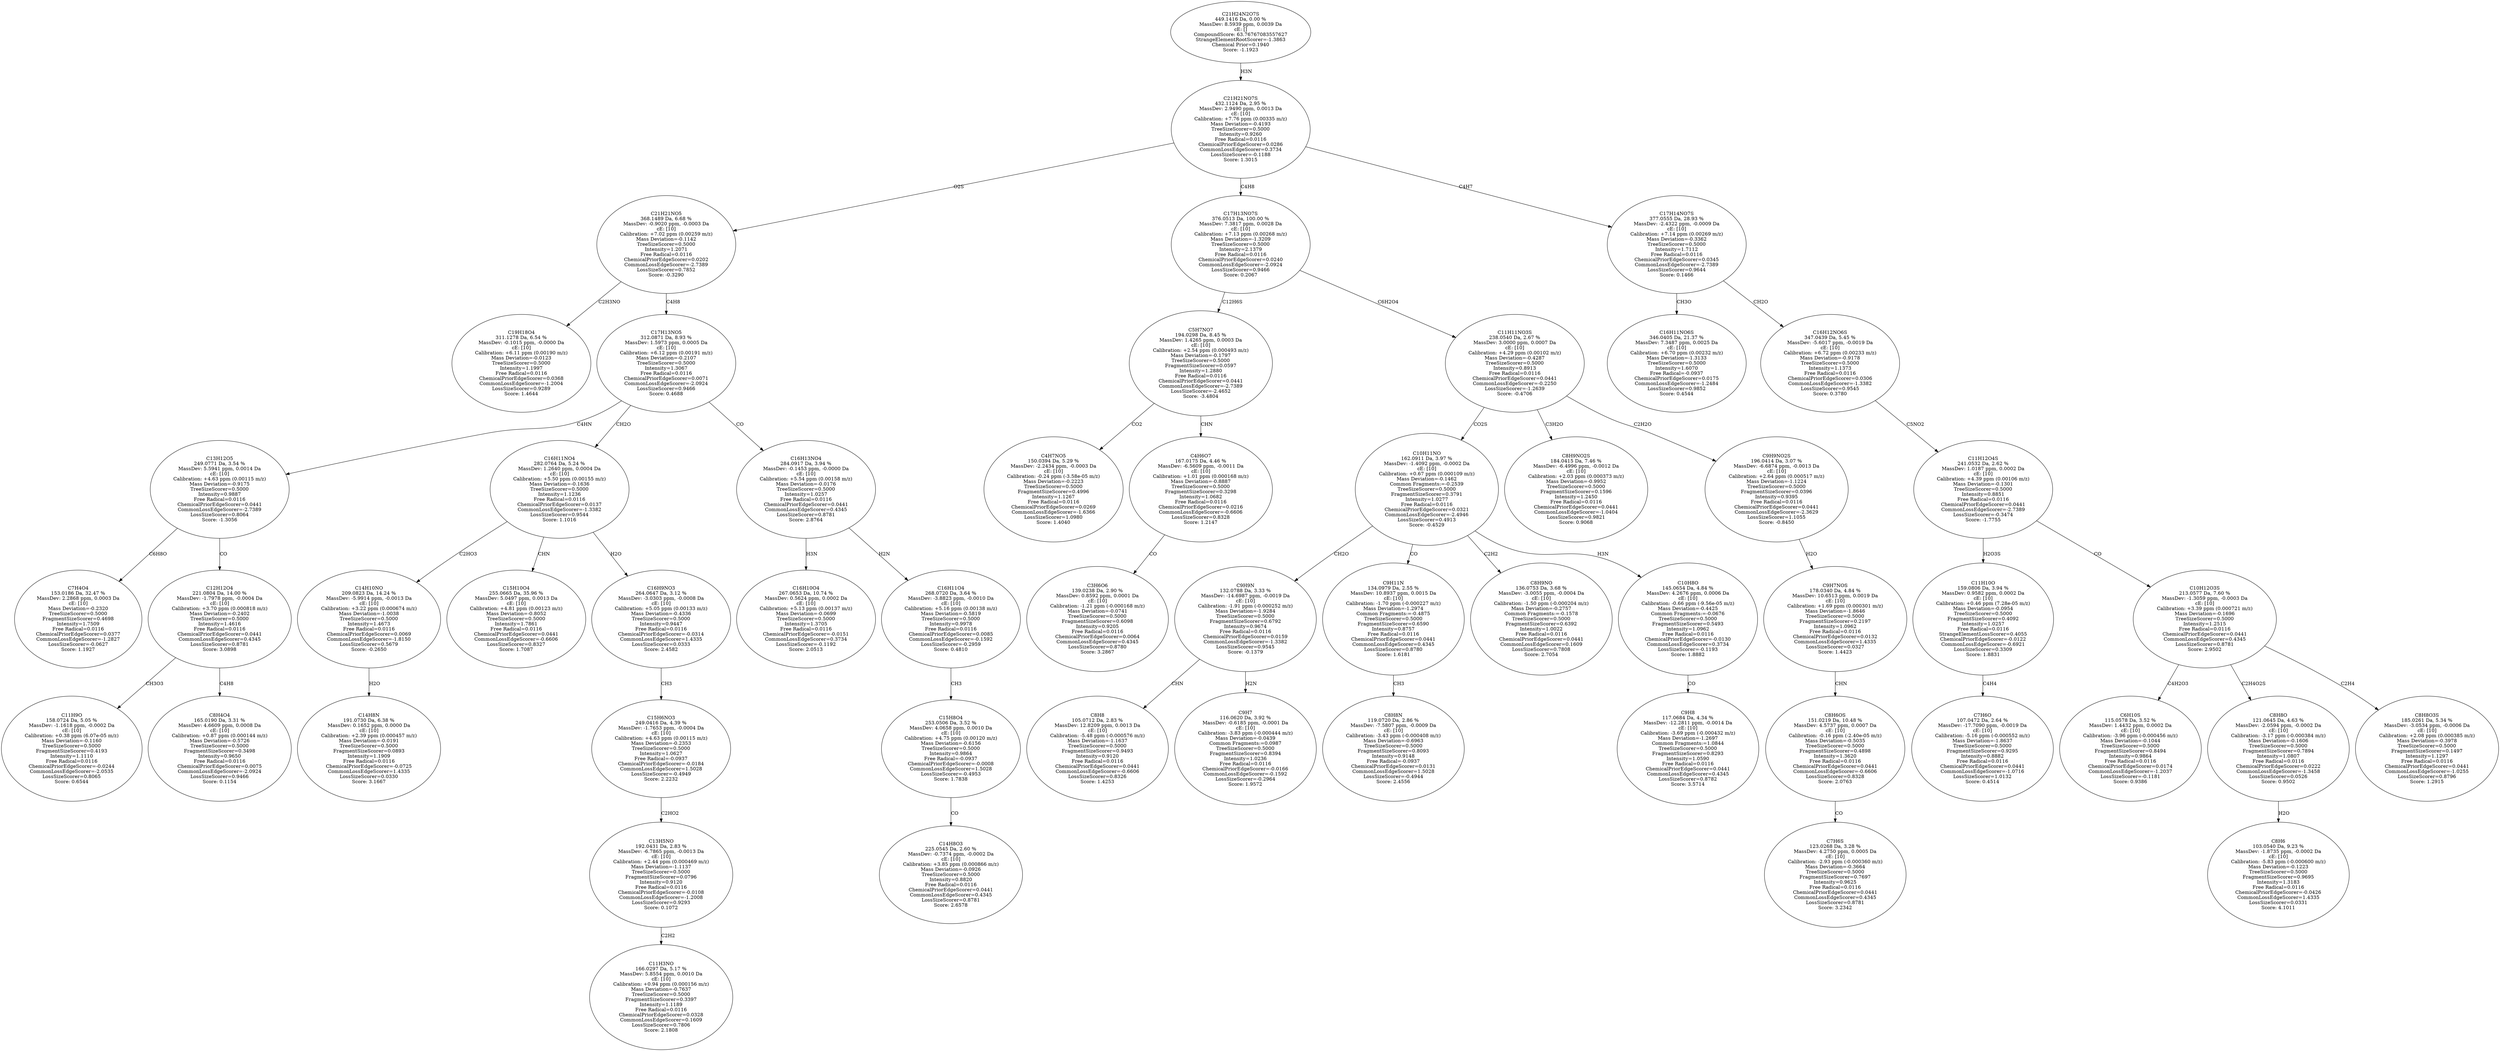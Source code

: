 strict digraph {
v1 [label="C19H18O4\n311.1278 Da, 6.54 %\nMassDev: -0.1015 ppm, -0.0000 Da\ncE: [10]\nCalibration: +6.11 ppm (0.00190 m/z)\nMass Deviation=-0.0123\nTreeSizeScorer=0.5000\nIntensity=1.1997\nFree Radical=0.0116\nChemicalPriorEdgeScorer=0.0368\nCommonLossEdgeScorer=-1.2004\nLossSizeScorer=0.9289\nScore: 1.4644"];
v2 [label="C7H4O4\n153.0186 Da, 32.47 %\nMassDev: 2.2868 ppm, 0.0003 Da\ncE: [10]\nMass Deviation=-0.2320\nTreeSizeScorer=0.5000\nFragmentSizeScorer=0.4698\nIntensity=1.7509\nFree Radical=0.0116\nChemicalPriorEdgeScorer=0.0377\nCommonLossEdgeScorer=-1.2827\nLossSizeScorer=-0.0627\nScore: 1.1927"];
v3 [label="C11H9O\n158.0724 Da, 5.05 %\nMassDev: -1.1618 ppm, -0.0002 Da\ncE: [10]\nCalibration: +0.38 ppm (6.07e-05 m/z)\nMass Deviation=-0.1160\nTreeSizeScorer=0.5000\nFragmentSizeScorer=0.4193\nIntensity=1.1110\nFree Radical=0.0116\nChemicalPriorEdgeScorer=-0.0244\nCommonLossEdgeScorer=-2.0535\nLossSizeScorer=0.8065\nScore: 0.6544"];
v4 [label="C8H4O4\n165.0190 Da, 3.31 %\nMassDev: 4.6609 ppm, 0.0008 Da\ncE: [10]\nCalibration: +0.87 ppm (0.000144 m/z)\nMass Deviation=-0.5726\nTreeSizeScorer=0.5000\nFragmentSizeScorer=0.3498\nIntensity=0.9650\nFree Radical=0.0116\nChemicalPriorEdgeScorer=0.0075\nCommonLossEdgeScorer=-2.0924\nLossSizeScorer=0.9466\nScore: 0.1154"];
v5 [label="C12H12O4\n221.0804 Da, 14.00 %\nMassDev: -1.7978 ppm, -0.0004 Da\ncE: [10]\nCalibration: +3.70 ppm (0.000818 m/z)\nMass Deviation=-0.2402\nTreeSizeScorer=0.5000\nIntensity=1.4616\nFree Radical=0.0116\nChemicalPriorEdgeScorer=0.0441\nCommonLossEdgeScorer=0.4345\nLossSizeScorer=0.8781\nScore: 3.0898"];
v6 [label="C13H12O5\n249.0771 Da, 3.54 %\nMassDev: 5.5941 ppm, 0.0014 Da\ncE: [10]\nCalibration: +4.63 ppm (0.00115 m/z)\nMass Deviation=-0.9175\nTreeSizeScorer=0.5000\nIntensity=0.9887\nFree Radical=0.0116\nChemicalPriorEdgeScorer=0.0441\nCommonLossEdgeScorer=-2.7389\nLossSizeScorer=0.8064\nScore: -1.3056"];
v7 [label="C14H8N\n191.0730 Da, 6.38 %\nMassDev: 0.1652 ppm, 0.0000 Da\ncE: [10]\nCalibration: +2.39 ppm (0.000457 m/z)\nMass Deviation=-0.0191\nTreeSizeScorer=0.5000\nFragmentSizeScorer=0.0893\nIntensity=1.1909\nFree Radical=0.0116\nChemicalPriorEdgeScorer=-0.0725\nCommonLossEdgeScorer=1.4335\nLossSizeScorer=0.0330\nScore: 3.1667"];
v8 [label="C14H10NO\n209.0823 Da, 14.24 %\nMassDev: -5.9914 ppm, -0.0013 Da\ncE: [10]\nCalibration: +3.22 ppm (0.000674 m/z)\nMass Deviation=-1.0038\nTreeSizeScorer=0.5000\nIntensity=1.4673\nFree Radical=0.0116\nChemicalPriorEdgeScorer=0.0069\nCommonLossEdgeScorer=-1.8150\nLossSizeScorer=0.5679\nScore: -0.2650"];
v9 [label="C15H10O4\n255.0665 Da, 35.96 %\nMassDev: 5.0497 ppm, 0.0013 Da\ncE: [10]\nCalibration: +4.81 ppm (0.00123 m/z)\nMass Deviation=-0.8052\nTreeSizeScorer=0.5000\nIntensity=1.7861\nFree Radical=0.0116\nChemicalPriorEdgeScorer=0.0441\nCommonLossEdgeScorer=-0.6606\nLossSizeScorer=0.8327\nScore: 1.7087"];
v10 [label="C11H3NO\n166.0297 Da, 5.17 %\nMassDev: 5.8554 ppm, 0.0010 Da\ncE: [10]\nCalibration: +0.94 ppm (0.000156 m/z)\nMass Deviation=-0.7637\nTreeSizeScorer=0.5000\nFragmentSizeScorer=0.3397\nIntensity=1.1189\nFree Radical=0.0116\nChemicalPriorEdgeScorer=0.0328\nCommonLossEdgeScorer=0.1609\nLossSizeScorer=0.7806\nScore: 2.1808"];
v11 [label="C13H5NO\n192.0431 Da, 2.83 %\nMassDev: -6.7865 ppm, -0.0013 Da\ncE: [10]\nCalibration: +2.44 ppm (0.000469 m/z)\nMass Deviation=-1.1137\nTreeSizeScorer=0.5000\nFragmentSizeScorer=0.0796\nIntensity=0.9120\nFree Radical=0.0116\nChemicalPriorEdgeScorer=-0.0108\nCommonLossEdgeScorer=-1.2008\nLossSizeScorer=0.9293\nScore: 0.1072"];
v12 [label="C15H6NO3\n249.0416 Da, 4.39 %\nMassDev: -1.7653 ppm, -0.0004 Da\ncE: [10]\nCalibration: +4.63 ppm (0.00115 m/z)\nMass Deviation=-0.2353\nTreeSizeScorer=0.5000\nIntensity=1.0627\nFree Radical=-0.0937\nChemicalPriorEdgeScorer=-0.0184\nCommonLossEdgeScorer=1.5028\nLossSizeScorer=-0.4949\nScore: 2.2232"];
v13 [label="C16H9NO3\n264.0647 Da, 3.12 %\nMassDev: -3.0303 ppm, -0.0008 Da\ncE: [10]\nCalibration: +5.05 ppm (0.00133 m/z)\nMass Deviation=-0.4336\nTreeSizeScorer=0.5000\nIntensity=0.9447\nFree Radical=0.0116\nChemicalPriorEdgeScorer=-0.0314\nCommonLossEdgeScorer=1.4335\nLossSizeScorer=0.0333\nScore: 2.4582"];
v14 [label="C16H11NO4\n282.0764 Da, 5.24 %\nMassDev: 1.2640 ppm, 0.0004 Da\ncE: [10]\nCalibration: +5.50 ppm (0.00155 m/z)\nMass Deviation=-0.1636\nTreeSizeScorer=0.5000\nIntensity=1.1236\nFree Radical=0.0116\nChemicalPriorEdgeScorer=0.0137\nCommonLossEdgeScorer=-1.3382\nLossSizeScorer=0.9544\nScore: 1.1016"];
v15 [label="C16H10O4\n267.0653 Da, 10.74 %\nMassDev: 0.5624 ppm, 0.0002 Da\ncE: [10]\nCalibration: +5.13 ppm (0.00137 m/z)\nMass Deviation=-0.0699\nTreeSizeScorer=0.5000\nIntensity=1.3705\nFree Radical=0.0116\nChemicalPriorEdgeScorer=-0.0151\nCommonLossEdgeScorer=0.3734\nLossSizeScorer=-0.1192\nScore: 2.0513"];
v16 [label="C14H8O3\n225.0545 Da, 2.60 %\nMassDev: -0.7374 ppm, -0.0002 Da\ncE: [10]\nCalibration: +3.85 ppm (0.000866 m/z)\nMass Deviation=-0.0926\nTreeSizeScorer=0.5000\nIntensity=0.8820\nFree Radical=0.0116\nChemicalPriorEdgeScorer=0.0441\nCommonLossEdgeScorer=0.4345\nLossSizeScorer=0.8781\nScore: 2.6578"];
v17 [label="C15H8O4\n253.0506 Da, 3.52 %\nMassDev: 4.0658 ppm, 0.0010 Da\ncE: [10]\nCalibration: +4.75 ppm (0.00120 m/z)\nMass Deviation=-0.6156\nTreeSizeScorer=0.5000\nIntensity=0.9864\nFree Radical=-0.0937\nChemicalPriorEdgeScorer=-0.0008\nCommonLossEdgeScorer=1.5028\nLossSizeScorer=-0.4953\nScore: 1.7838"];
v18 [label="C16H11O4\n268.0720 Da, 3.64 %\nMassDev: -3.8823 ppm, -0.0010 Da\ncE: [10]\nCalibration: +5.16 ppm (0.00138 m/z)\nMass Deviation=-0.5819\nTreeSizeScorer=0.5000\nIntensity=0.9978\nFree Radical=0.0116\nChemicalPriorEdgeScorer=0.0085\nCommonLossEdgeScorer=-0.1592\nLossSizeScorer=-0.2959\nScore: 0.4810"];
v19 [label="C16H13NO4\n284.0917 Da, 3.94 %\nMassDev: -0.1453 ppm, -0.0000 Da\ncE: [10]\nCalibration: +5.54 ppm (0.00158 m/z)\nMass Deviation=-0.0176\nTreeSizeScorer=0.5000\nIntensity=1.0257\nFree Radical=0.0116\nChemicalPriorEdgeScorer=0.0441\nCommonLossEdgeScorer=0.4345\nLossSizeScorer=0.8781\nScore: 2.8764"];
v20 [label="C17H13NO5\n312.0871 Da, 8.93 %\nMassDev: 1.5973 ppm, 0.0005 Da\ncE: [10]\nCalibration: +6.12 ppm (0.00191 m/z)\nMass Deviation=-0.2107\nTreeSizeScorer=0.5000\nIntensity=1.3067\nFree Radical=0.0116\nChemicalPriorEdgeScorer=0.0071\nCommonLossEdgeScorer=-2.0924\nLossSizeScorer=0.9466\nScore: 0.4688"];
v21 [label="C21H21NO5\n368.1489 Da, 6.68 %\nMassDev: -0.9020 ppm, -0.0003 Da\ncE: [10]\nCalibration: +7.02 ppm (0.00259 m/z)\nMass Deviation=-0.1142\nTreeSizeScorer=0.5000\nIntensity=1.2071\nFree Radical=0.0116\nChemicalPriorEdgeScorer=0.0202\nCommonLossEdgeScorer=-2.7389\nLossSizeScorer=0.7852\nScore: -0.3290"];
v22 [label="C4H7NO5\n150.0394 Da, 5.29 %\nMassDev: -2.2434 ppm, -0.0003 Da\ncE: [10]\nCalibration: -0.24 ppm (-3.58e-05 m/z)\nMass Deviation=-0.2223\nTreeSizeScorer=0.5000\nFragmentSizeScorer=0.4996\nIntensity=1.1267\nFree Radical=0.0116\nChemicalPriorEdgeScorer=0.0269\nCommonLossEdgeScorer=-1.6366\nLossSizeScorer=1.0980\nScore: 1.4040"];
v23 [label="C3H6O6\n139.0238 Da, 2.90 %\nMassDev: 0.8592 ppm, 0.0001 Da\ncE: [10]\nCalibration: -1.21 ppm (-0.000168 m/z)\nMass Deviation=-0.0741\nTreeSizeScorer=0.5000\nFragmentSizeScorer=0.6098\nIntensity=0.9205\nFree Radical=0.0116\nChemicalPriorEdgeScorer=0.0064\nCommonLossEdgeScorer=0.4345\nLossSizeScorer=0.8780\nScore: 3.2867"];
v24 [label="C4H6O7\n167.0175 Da, 4.46 %\nMassDev: -6.5609 ppm, -0.0011 Da\ncE: [10]\nCalibration: +1.01 ppm (0.000168 m/z)\nMass Deviation=-0.8887\nTreeSizeScorer=0.5000\nFragmentSizeScorer=0.3298\nIntensity=1.0682\nFree Radical=0.0116\nChemicalPriorEdgeScorer=0.0216\nCommonLossEdgeScorer=-0.6606\nLossSizeScorer=0.8328\nScore: 1.2147"];
v25 [label="C5H7NO7\n194.0298 Da, 8.45 %\nMassDev: 1.4265 ppm, 0.0003 Da\ncE: [10]\nCalibration: +2.54 ppm (0.000493 m/z)\nMass Deviation=-0.1797\nTreeSizeScorer=0.5000\nFragmentSizeScorer=0.0597\nIntensity=1.2880\nFree Radical=0.0116\nChemicalPriorEdgeScorer=0.0441\nCommonLossEdgeScorer=-2.7389\nLossSizeScorer=-2.4652\nScore: -3.4804"];
v26 [label="C8H8\n105.0712 Da, 2.83 %\nMassDev: 12.8209 ppm, 0.0013 Da\ncE: [10]\nCalibration: -5.48 ppm (-0.000576 m/z)\nMass Deviation=-1.1637\nTreeSizeScorer=0.5000\nFragmentSizeScorer=0.9493\nIntensity=0.9120\nFree Radical=0.0116\nChemicalPriorEdgeScorer=0.0441\nCommonLossEdgeScorer=-0.6606\nLossSizeScorer=0.8326\nScore: 1.4253"];
v27 [label="C9H7\n116.0620 Da, 3.92 %\nMassDev: -0.6185 ppm, -0.0001 Da\ncE: [10]\nCalibration: -3.83 ppm (-0.000444 m/z)\nMass Deviation=-0.0439\nCommon Fragments:=0.0987\nTreeSizeScorer=0.5000\nFragmentSizeScorer=0.8394\nIntensity=1.0236\nFree Radical=0.0116\nChemicalPriorEdgeScorer=-0.0166\nCommonLossEdgeScorer=-0.1592\nLossSizeScorer=-0.2964\nScore: 1.9572"];
v28 [label="C9H9N\n132.0788 Da, 3.33 %\nMassDev: -14.6987 ppm, -0.0019 Da\ncE: [10]\nCalibration: -1.91 ppm (-0.000252 m/z)\nMass Deviation=-1.9284\nTreeSizeScorer=0.5000\nFragmentSizeScorer=0.6792\nIntensity=0.9674\nFree Radical=0.0116\nChemicalPriorEdgeScorer=0.0159\nCommonLossEdgeScorer=-1.3382\nLossSizeScorer=0.9545\nScore: -0.1379"];
v29 [label="C8H8N\n119.0720 Da, 2.86 %\nMassDev: -7.5807 ppm, -0.0009 Da\ncE: [10]\nCalibration: -3.43 ppm (-0.000408 m/z)\nMass Deviation=-0.6963\nTreeSizeScorer=0.5000\nFragmentSizeScorer=0.8093\nIntensity=0.9148\nFree Radical=-0.0937\nChemicalPriorEdgeScorer=0.0131\nCommonLossEdgeScorer=1.5028\nLossSizeScorer=-0.4944\nScore: 2.4556"];
v30 [label="C9H11N\n134.0979 Da, 2.55 %\nMassDev: 10.8937 ppm, 0.0015 Da\ncE: [10]\nCalibration: -1.70 ppm (-0.000227 m/z)\nMass Deviation=-1.2974\nCommon Fragments:=-0.4875\nTreeSizeScorer=0.5000\nFragmentSizeScorer=0.6590\nIntensity=0.8757\nFree Radical=0.0116\nChemicalPriorEdgeScorer=0.0441\nCommonLossEdgeScorer=0.4345\nLossSizeScorer=0.8780\nScore: 1.6181"];
v31 [label="C8H9NO\n136.0753 Da, 3.68 %\nMassDev: -3.0055 ppm, -0.0004 Da\ncE: [10]\nCalibration: -1.50 ppm (-0.000204 m/z)\nMass Deviation=-0.2757\nCommon Fragments:=-0.1578\nTreeSizeScorer=0.5000\nFragmentSizeScorer=0.6392\nIntensity=1.0022\nFree Radical=0.0116\nChemicalPriorEdgeScorer=0.0441\nCommonLossEdgeScorer=0.1609\nLossSizeScorer=0.7808\nScore: 2.7054"];
v32 [label="C9H8\n117.0684 Da, 4.34 %\nMassDev: -12.2811 ppm, -0.0014 Da\ncE: [10]\nCalibration: -3.69 ppm (-0.000432 m/z)\nMass Deviation=-1.2697\nCommon Fragments:=1.0844\nTreeSizeScorer=0.5000\nFragmentSizeScorer=0.8293\nIntensity=1.0590\nFree Radical=0.0116\nChemicalPriorEdgeScorer=0.0441\nCommonLossEdgeScorer=0.4345\nLossSizeScorer=0.8782\nScore: 3.5714"];
v33 [label="C10H8O\n145.0654 Da, 4.84 %\nMassDev: 4.2676 ppm, 0.0006 Da\ncE: [10]\nCalibration: -0.66 ppm (-9.56e-05 m/z)\nMass Deviation=-0.4425\nCommon Fragments:=-0.0676\nTreeSizeScorer=0.5000\nFragmentSizeScorer=0.5493\nIntensity=1.0962\nFree Radical=0.0116\nChemicalPriorEdgeScorer=-0.0130\nCommonLossEdgeScorer=0.3734\nLossSizeScorer=-0.1193\nScore: 1.8882"];
v34 [label="C10H11NO\n162.0911 Da, 3.97 %\nMassDev: -1.4092 ppm, -0.0002 Da\ncE: [10]\nCalibration: +0.67 ppm (0.000109 m/z)\nMass Deviation=-0.1462\nCommon Fragments:=-0.2539\nTreeSizeScorer=0.5000\nFragmentSizeScorer=0.3791\nIntensity=1.0277\nFree Radical=0.0116\nChemicalPriorEdgeScorer=0.0321\nCommonLossEdgeScorer=-2.4946\nLossSizeScorer=0.4913\nScore: -0.4529"];
v35 [label="C8H9NO2S\n184.0415 Da, 7.46 %\nMassDev: -6.4996 ppm, -0.0012 Da\ncE: [10]\nCalibration: +2.03 ppm (0.000373 m/z)\nMass Deviation=-0.9952\nTreeSizeScorer=0.5000\nFragmentSizeScorer=0.1596\nIntensity=1.2450\nFree Radical=0.0116\nChemicalPriorEdgeScorer=0.0441\nCommonLossEdgeScorer=-1.0404\nLossSizeScorer=0.9821\nScore: 0.9068"];
v36 [label="C7H6S\n123.0268 Da, 3.28 %\nMassDev: 4.2750 ppm, 0.0005 Da\ncE: [10]\nCalibration: -2.93 ppm (-0.000360 m/z)\nMass Deviation=-0.3664\nTreeSizeScorer=0.5000\nFragmentSizeScorer=0.7697\nIntensity=0.9625\nFree Radical=0.0116\nChemicalPriorEdgeScorer=0.0441\nCommonLossEdgeScorer=0.4345\nLossSizeScorer=0.8781\nScore: 3.2342"];
v37 [label="C8H6OS\n151.0219 Da, 10.48 %\nMassDev: 4.5737 ppm, 0.0007 Da\ncE: [10]\nCalibration: -0.16 ppm (-2.40e-05 m/z)\nMass Deviation=-0.5035\nTreeSizeScorer=0.5000\nFragmentSizeScorer=0.4898\nIntensity=1.3620\nFree Radical=0.0116\nChemicalPriorEdgeScorer=0.0441\nCommonLossEdgeScorer=-0.6606\nLossSizeScorer=0.8328\nScore: 2.0763"];
v38 [label="C9H7NOS\n178.0340 Da, 4.84 %\nMassDev: 10.6513 ppm, 0.0019 Da\ncE: [10]\nCalibration: +1.69 ppm (0.000301 m/z)\nMass Deviation=-1.8646\nTreeSizeScorer=0.5000\nFragmentSizeScorer=0.2197\nIntensity=1.0962\nFree Radical=0.0116\nChemicalPriorEdgeScorer=0.0132\nCommonLossEdgeScorer=1.4335\nLossSizeScorer=0.0327\nScore: 1.4423"];
v39 [label="C9H9NO2S\n196.0414 Da, 3.07 %\nMassDev: -6.6874 ppm, -0.0013 Da\ncE: [10]\nCalibration: +2.64 ppm (0.000517 m/z)\nMass Deviation=-1.1224\nTreeSizeScorer=0.5000\nFragmentSizeScorer=0.0396\nIntensity=0.9395\nFree Radical=0.0116\nChemicalPriorEdgeScorer=0.0441\nCommonLossEdgeScorer=-2.3629\nLossSizeScorer=1.1055\nScore: -0.8450"];
v40 [label="C11H11NO3S\n238.0540 Da, 2.67 %\nMassDev: 3.0000 ppm, 0.0007 Da\ncE: [10]\nCalibration: +4.29 ppm (0.00102 m/z)\nMass Deviation=-0.4287\nTreeSizeScorer=0.5000\nIntensity=0.8913\nFree Radical=0.0116\nChemicalPriorEdgeScorer=0.0441\nCommonLossEdgeScorer=-0.2250\nLossSizeScorer=-1.2639\nScore: -0.4706"];
v41 [label="C17H13NO7S\n376.0513 Da, 100.00 %\nMassDev: 7.3817 ppm, 0.0028 Da\ncE: [10]\nCalibration: +7.13 ppm (0.00268 m/z)\nMass Deviation=-1.3209\nTreeSizeScorer=0.5000\nIntensity=2.1379\nFree Radical=0.0116\nChemicalPriorEdgeScorer=0.0240\nCommonLossEdgeScorer=-2.0924\nLossSizeScorer=0.9466\nScore: 0.2067"];
v42 [label="C16H11NO6S\n346.0405 Da, 21.37 %\nMassDev: 7.3487 ppm, 0.0025 Da\ncE: [10]\nCalibration: +6.70 ppm (0.00232 m/z)\nMass Deviation=-1.3133\nTreeSizeScorer=0.5000\nIntensity=1.6070\nFree Radical=-0.0937\nChemicalPriorEdgeScorer=0.0175\nCommonLossEdgeScorer=-1.2484\nLossSizeScorer=0.9852\nScore: 0.4544"];
v43 [label="C7H6O\n107.0472 Da, 2.64 %\nMassDev: -17.7090 ppm, -0.0019 Da\ncE: [10]\nCalibration: -5.16 ppm (-0.000552 m/z)\nMass Deviation=-1.8637\nTreeSizeScorer=0.5000\nFragmentSizeScorer=0.9295\nIntensity=0.8882\nFree Radical=0.0116\nChemicalPriorEdgeScorer=0.0441\nCommonLossEdgeScorer=-1.0716\nLossSizeScorer=1.0132\nScore: 0.4514"];
v44 [label="C11H10O\n159.0806 Da, 3.94 %\nMassDev: 0.9582 ppm, 0.0002 Da\ncE: [10]\nCalibration: +0.46 ppm (7.28e-05 m/z)\nMass Deviation=-0.0954\nTreeSizeScorer=0.5000\nFragmentSizeScorer=0.4092\nIntensity=1.0257\nFree Radical=0.0116\nStrangeElementLossScorer=0.4055\nChemicalPriorEdgeScorer=-0.0122\nCommonLossEdgeScorer=-0.6921\nLossSizeScorer=0.3309\nScore: 1.8831"];
v45 [label="C6H10S\n115.0578 Da, 3.52 %\nMassDev: 1.4432 ppm, 0.0002 Da\ncE: [10]\nCalibration: -3.96 ppm (-0.000456 m/z)\nMass Deviation=-0.1044\nTreeSizeScorer=0.5000\nFragmentSizeScorer=0.8494\nIntensity=0.9864\nFree Radical=0.0116\nChemicalPriorEdgeScorer=0.0174\nCommonLossEdgeScorer=-1.2037\nLossSizeScorer=-0.1181\nScore: 0.9386"];
v46 [label="C8H6\n103.0540 Da, 9.23 %\nMassDev: -1.8735 ppm, -0.0002 Da\ncE: [10]\nCalibration: -5.83 ppm (-0.000600 m/z)\nMass Deviation=-0.1223\nTreeSizeScorer=0.5000\nFragmentSizeScorer=0.9695\nIntensity=1.3183\nFree Radical=0.0116\nChemicalPriorEdgeScorer=-0.0426\nCommonLossEdgeScorer=1.4335\nLossSizeScorer=0.0331\nScore: 4.1011"];
v47 [label="C8H8O\n121.0645 Da, 4.63 %\nMassDev: -2.0594 ppm, -0.0002 Da\ncE: [10]\nCalibration: -3.17 ppm (-0.000384 m/z)\nMass Deviation=-0.1606\nTreeSizeScorer=0.5000\nFragmentSizeScorer=0.7894\nIntensity=1.0807\nFree Radical=0.0116\nChemicalPriorEdgeScorer=0.0222\nCommonLossEdgeScorer=-1.3458\nLossSizeScorer=0.0526\nScore: 0.9502"];
v48 [label="C8H8O3S\n185.0261 Da, 5.34 %\nMassDev: -3.0534 ppm, -0.0006 Da\ncE: [10]\nCalibration: +2.08 ppm (0.000385 m/z)\nMass Deviation=-0.3978\nTreeSizeScorer=0.5000\nFragmentSizeScorer=0.1497\nIntensity=1.1297\nFree Radical=0.0116\nChemicalPriorEdgeScorer=0.0441\nCommonLossEdgeScorer=-1.0255\nLossSizeScorer=0.8796\nScore: 1.2915"];
v49 [label="C10H12O3S\n213.0577 Da, 7.60 %\nMassDev: -1.3059 ppm, -0.0003 Da\ncE: [10]\nCalibration: +3.39 ppm (0.000721 m/z)\nMass Deviation=-0.1696\nTreeSizeScorer=0.5000\nIntensity=1.2515\nFree Radical=0.0116\nChemicalPriorEdgeScorer=0.0441\nCommonLossEdgeScorer=0.4345\nLossSizeScorer=0.8781\nScore: 2.9502"];
v50 [label="C11H12O4S\n241.0532 Da, 2.62 %\nMassDev: 1.0187 ppm, 0.0002 Da\ncE: [10]\nCalibration: +4.39 ppm (0.00106 m/z)\nMass Deviation=-0.1301\nTreeSizeScorer=0.5000\nIntensity=0.8851\nFree Radical=0.0116\nChemicalPriorEdgeScorer=0.0441\nCommonLossEdgeScorer=-2.7389\nLossSizeScorer=-0.3474\nScore: -1.7755"];
v51 [label="C16H12NO6S\n347.0439 Da, 5.45 %\nMassDev: -5.6017 ppm, -0.0019 Da\ncE: [10]\nCalibration: +6.72 ppm (0.00233 m/z)\nMass Deviation=-0.9178\nTreeSizeScorer=0.5000\nIntensity=1.1373\nFree Radical=0.0116\nChemicalPriorEdgeScorer=0.0306\nCommonLossEdgeScorer=-1.3382\nLossSizeScorer=0.9545\nScore: 0.3780"];
v52 [label="C17H14NO7S\n377.0555 Da, 28.93 %\nMassDev: -2.4322 ppm, -0.0009 Da\ncE: [10]\nCalibration: +7.14 ppm (0.00269 m/z)\nMass Deviation=-0.3362\nTreeSizeScorer=0.5000\nIntensity=1.7112\nFree Radical=0.0116\nChemicalPriorEdgeScorer=0.0345\nCommonLossEdgeScorer=-2.7389\nLossSizeScorer=0.9644\nScore: 0.1466"];
v53 [label="C21H21NO7S\n432.1124 Da, 2.95 %\nMassDev: 2.9490 ppm, 0.0013 Da\ncE: [10]\nCalibration: +7.76 ppm (0.00335 m/z)\nMass Deviation=-0.4193\nTreeSizeScorer=0.5000\nIntensity=0.9260\nFree Radical=0.0116\nChemicalPriorEdgeScorer=0.0286\nCommonLossEdgeScorer=0.3734\nLossSizeScorer=-0.1188\nScore: 1.3015"];
v54 [label="C21H24N2O7S\n449.1416 Da, 0.00 %\nMassDev: 8.5939 ppm, 0.0039 Da\ncE: []\nCompoundScore: 63.76767083557627\nStrangeElementRootScorer=-1.3863\nChemical Prior=0.1940\nScore: -1.1923"];
v21 -> v1 [label="C2H3NO"];
v6 -> v2 [label="C6H8O"];
v5 -> v3 [label="CH3O3"];
v5 -> v4 [label="C4H8"];
v6 -> v5 [label="CO"];
v20 -> v6 [label="C4HN"];
v8 -> v7 [label="H2O"];
v14 -> v8 [label="C2HO3"];
v14 -> v9 [label="CHN"];
v11 -> v10 [label="C2H2"];
v12 -> v11 [label="C2HO2"];
v13 -> v12 [label="CH3"];
v14 -> v13 [label="H2O"];
v20 -> v14 [label="CH2O"];
v19 -> v15 [label="H3N"];
v17 -> v16 [label="CO"];
v18 -> v17 [label="CH3"];
v19 -> v18 [label="H2N"];
v20 -> v19 [label="CO"];
v21 -> v20 [label="C4H8"];
v53 -> v21 [label="O2S"];
v25 -> v22 [label="CO2"];
v24 -> v23 [label="CO"];
v25 -> v24 [label="CHN"];
v41 -> v25 [label="C12H6S"];
v28 -> v26 [label="CHN"];
v28 -> v27 [label="H2N"];
v34 -> v28 [label="CH2O"];
v30 -> v29 [label="CH3"];
v34 -> v30 [label="CO"];
v34 -> v31 [label="C2H2"];
v33 -> v32 [label="CO"];
v34 -> v33 [label="H3N"];
v40 -> v34 [label="CO2S"];
v40 -> v35 [label="C3H2O"];
v37 -> v36 [label="CO"];
v38 -> v37 [label="CHN"];
v39 -> v38 [label="H2O"];
v40 -> v39 [label="C2H2O"];
v41 -> v40 [label="C6H2O4"];
v53 -> v41 [label="C4H8"];
v52 -> v42 [label="CH3O"];
v44 -> v43 [label="C4H4"];
v50 -> v44 [label="H2O3S"];
v49 -> v45 [label="C4H2O3"];
v47 -> v46 [label="H2O"];
v49 -> v47 [label="C2H4O2S"];
v49 -> v48 [label="C2H4"];
v50 -> v49 [label="CO"];
v51 -> v50 [label="C5NO2"];
v52 -> v51 [label="CH2O"];
v53 -> v52 [label="C4H7"];
v54 -> v53 [label="H3N"];
}